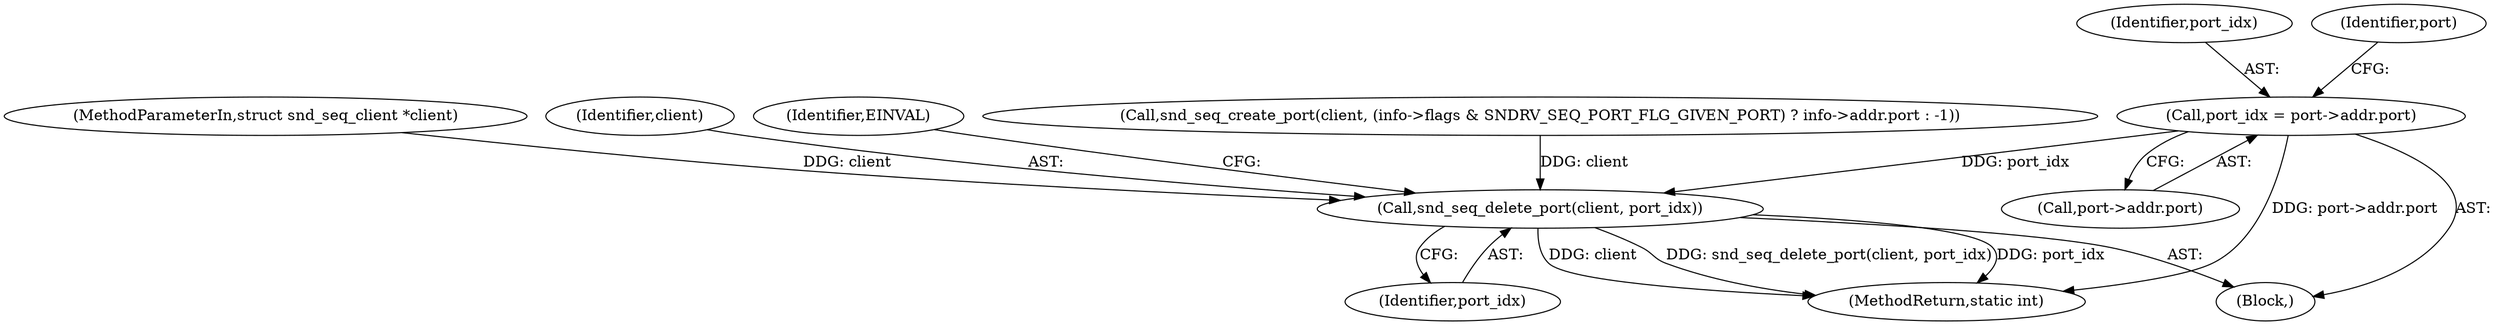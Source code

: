 digraph "0_linux_71105998845fb012937332fe2e806d443c09e026@pointer" {
"1000160" [label="(Call,port_idx = port->addr.port)"];
"1000169" [label="(Call,snd_seq_delete_port(client, port_idx))"];
"1000284" [label="(MethodReturn,static int)"];
"1000161" [label="(Identifier,port_idx)"];
"1000102" [label="(MethodParameterIn,struct snd_seq_client *client)"];
"1000162" [label="(Call,port->addr.port)"];
"1000168" [label="(Identifier,port)"];
"1000170" [label="(Identifier,client)"];
"1000169" [label="(Call,snd_seq_delete_port(client, port_idx))"];
"1000171" [label="(Identifier,port_idx)"];
"1000174" [label="(Identifier,EINVAL)"];
"1000159" [label="(Block,)"];
"1000127" [label="(Call,snd_seq_create_port(client, (info->flags & SNDRV_SEQ_PORT_FLG_GIVEN_PORT) ? info->addr.port : -1))"];
"1000160" [label="(Call,port_idx = port->addr.port)"];
"1000160" -> "1000159"  [label="AST: "];
"1000160" -> "1000162"  [label="CFG: "];
"1000161" -> "1000160"  [label="AST: "];
"1000162" -> "1000160"  [label="AST: "];
"1000168" -> "1000160"  [label="CFG: "];
"1000160" -> "1000284"  [label="DDG: port->addr.port"];
"1000160" -> "1000169"  [label="DDG: port_idx"];
"1000169" -> "1000159"  [label="AST: "];
"1000169" -> "1000171"  [label="CFG: "];
"1000170" -> "1000169"  [label="AST: "];
"1000171" -> "1000169"  [label="AST: "];
"1000174" -> "1000169"  [label="CFG: "];
"1000169" -> "1000284"  [label="DDG: snd_seq_delete_port(client, port_idx)"];
"1000169" -> "1000284"  [label="DDG: port_idx"];
"1000169" -> "1000284"  [label="DDG: client"];
"1000127" -> "1000169"  [label="DDG: client"];
"1000102" -> "1000169"  [label="DDG: client"];
}
